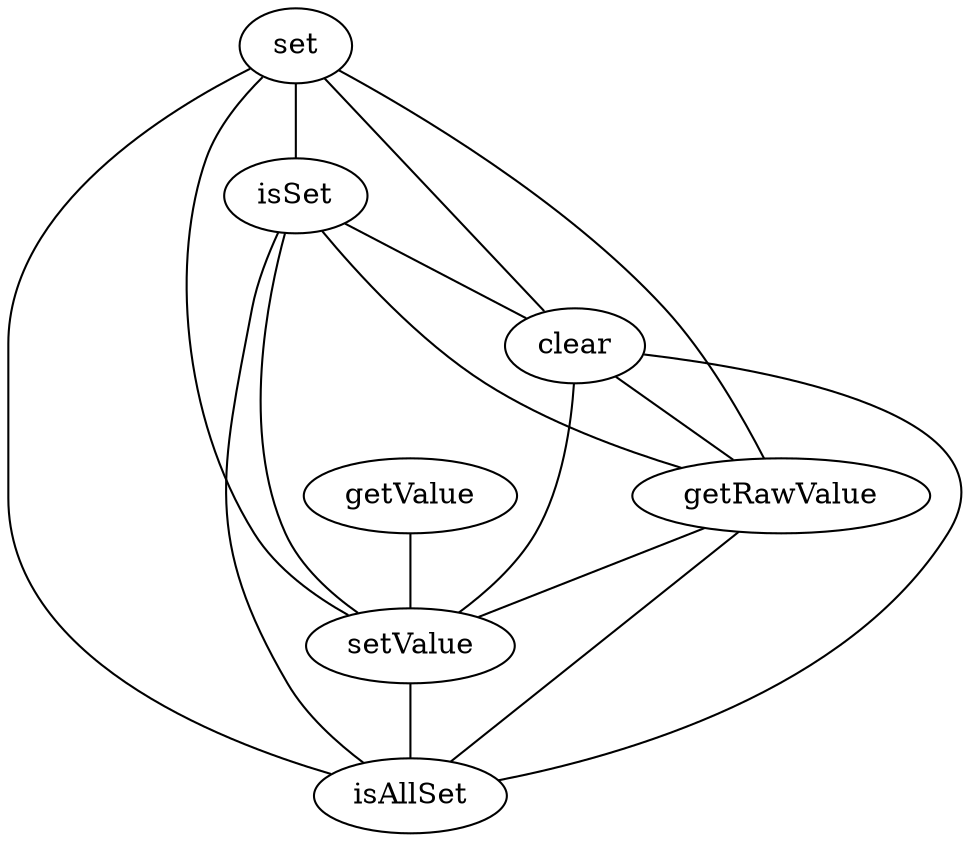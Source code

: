 strict graph ip_map {
set--isSet;
set--setValue;
set--clear;
set--getRawValue;
set--isAllSet;
isSet--setValue;
isSet--clear;
isSet--getRawValue;
isSet--isAllSet;
clear--setValue;
clear--getRawValue;
clear--isAllSet;
getRawValue--setValue;
getRawValue--isAllSet;
getValue--setValue;
setValue--isAllSet;
}